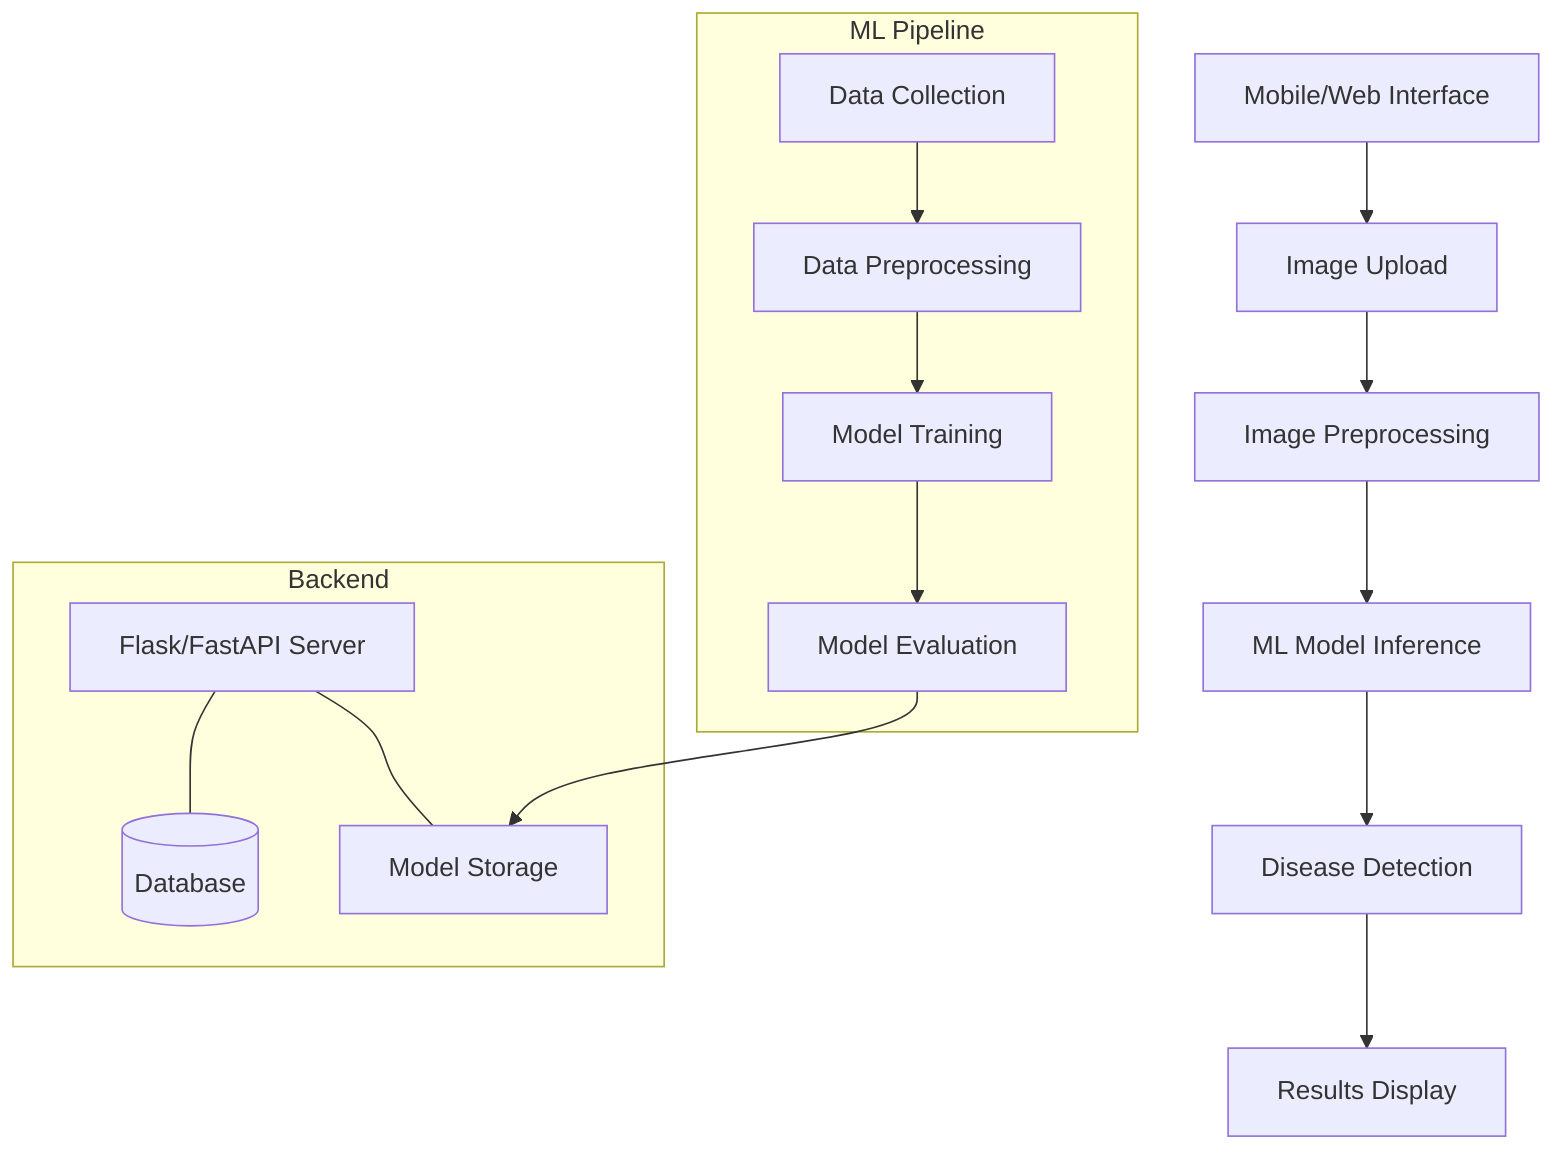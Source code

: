 flowchart TD
    A[Mobile/Web Interface] --> B[Image Upload]
    B --> C[Image Preprocessing]
    C --> D[ML Model Inference]
    D --> E[Disease Detection]
    E --> F[Results Display]
    
    subgraph Backend
    G[Flask/FastAPI Server]
    H[(Database)]
    I[Model Storage]
    end
    
    subgraph ML Pipeline
    J[Data Collection]
    K[Data Preprocessing]
    L[Model Training]
    M[Model Evaluation]
    end
    
    J --> K
    K --> L
    L --> M
    M --> I
    G --- H
    G --- I